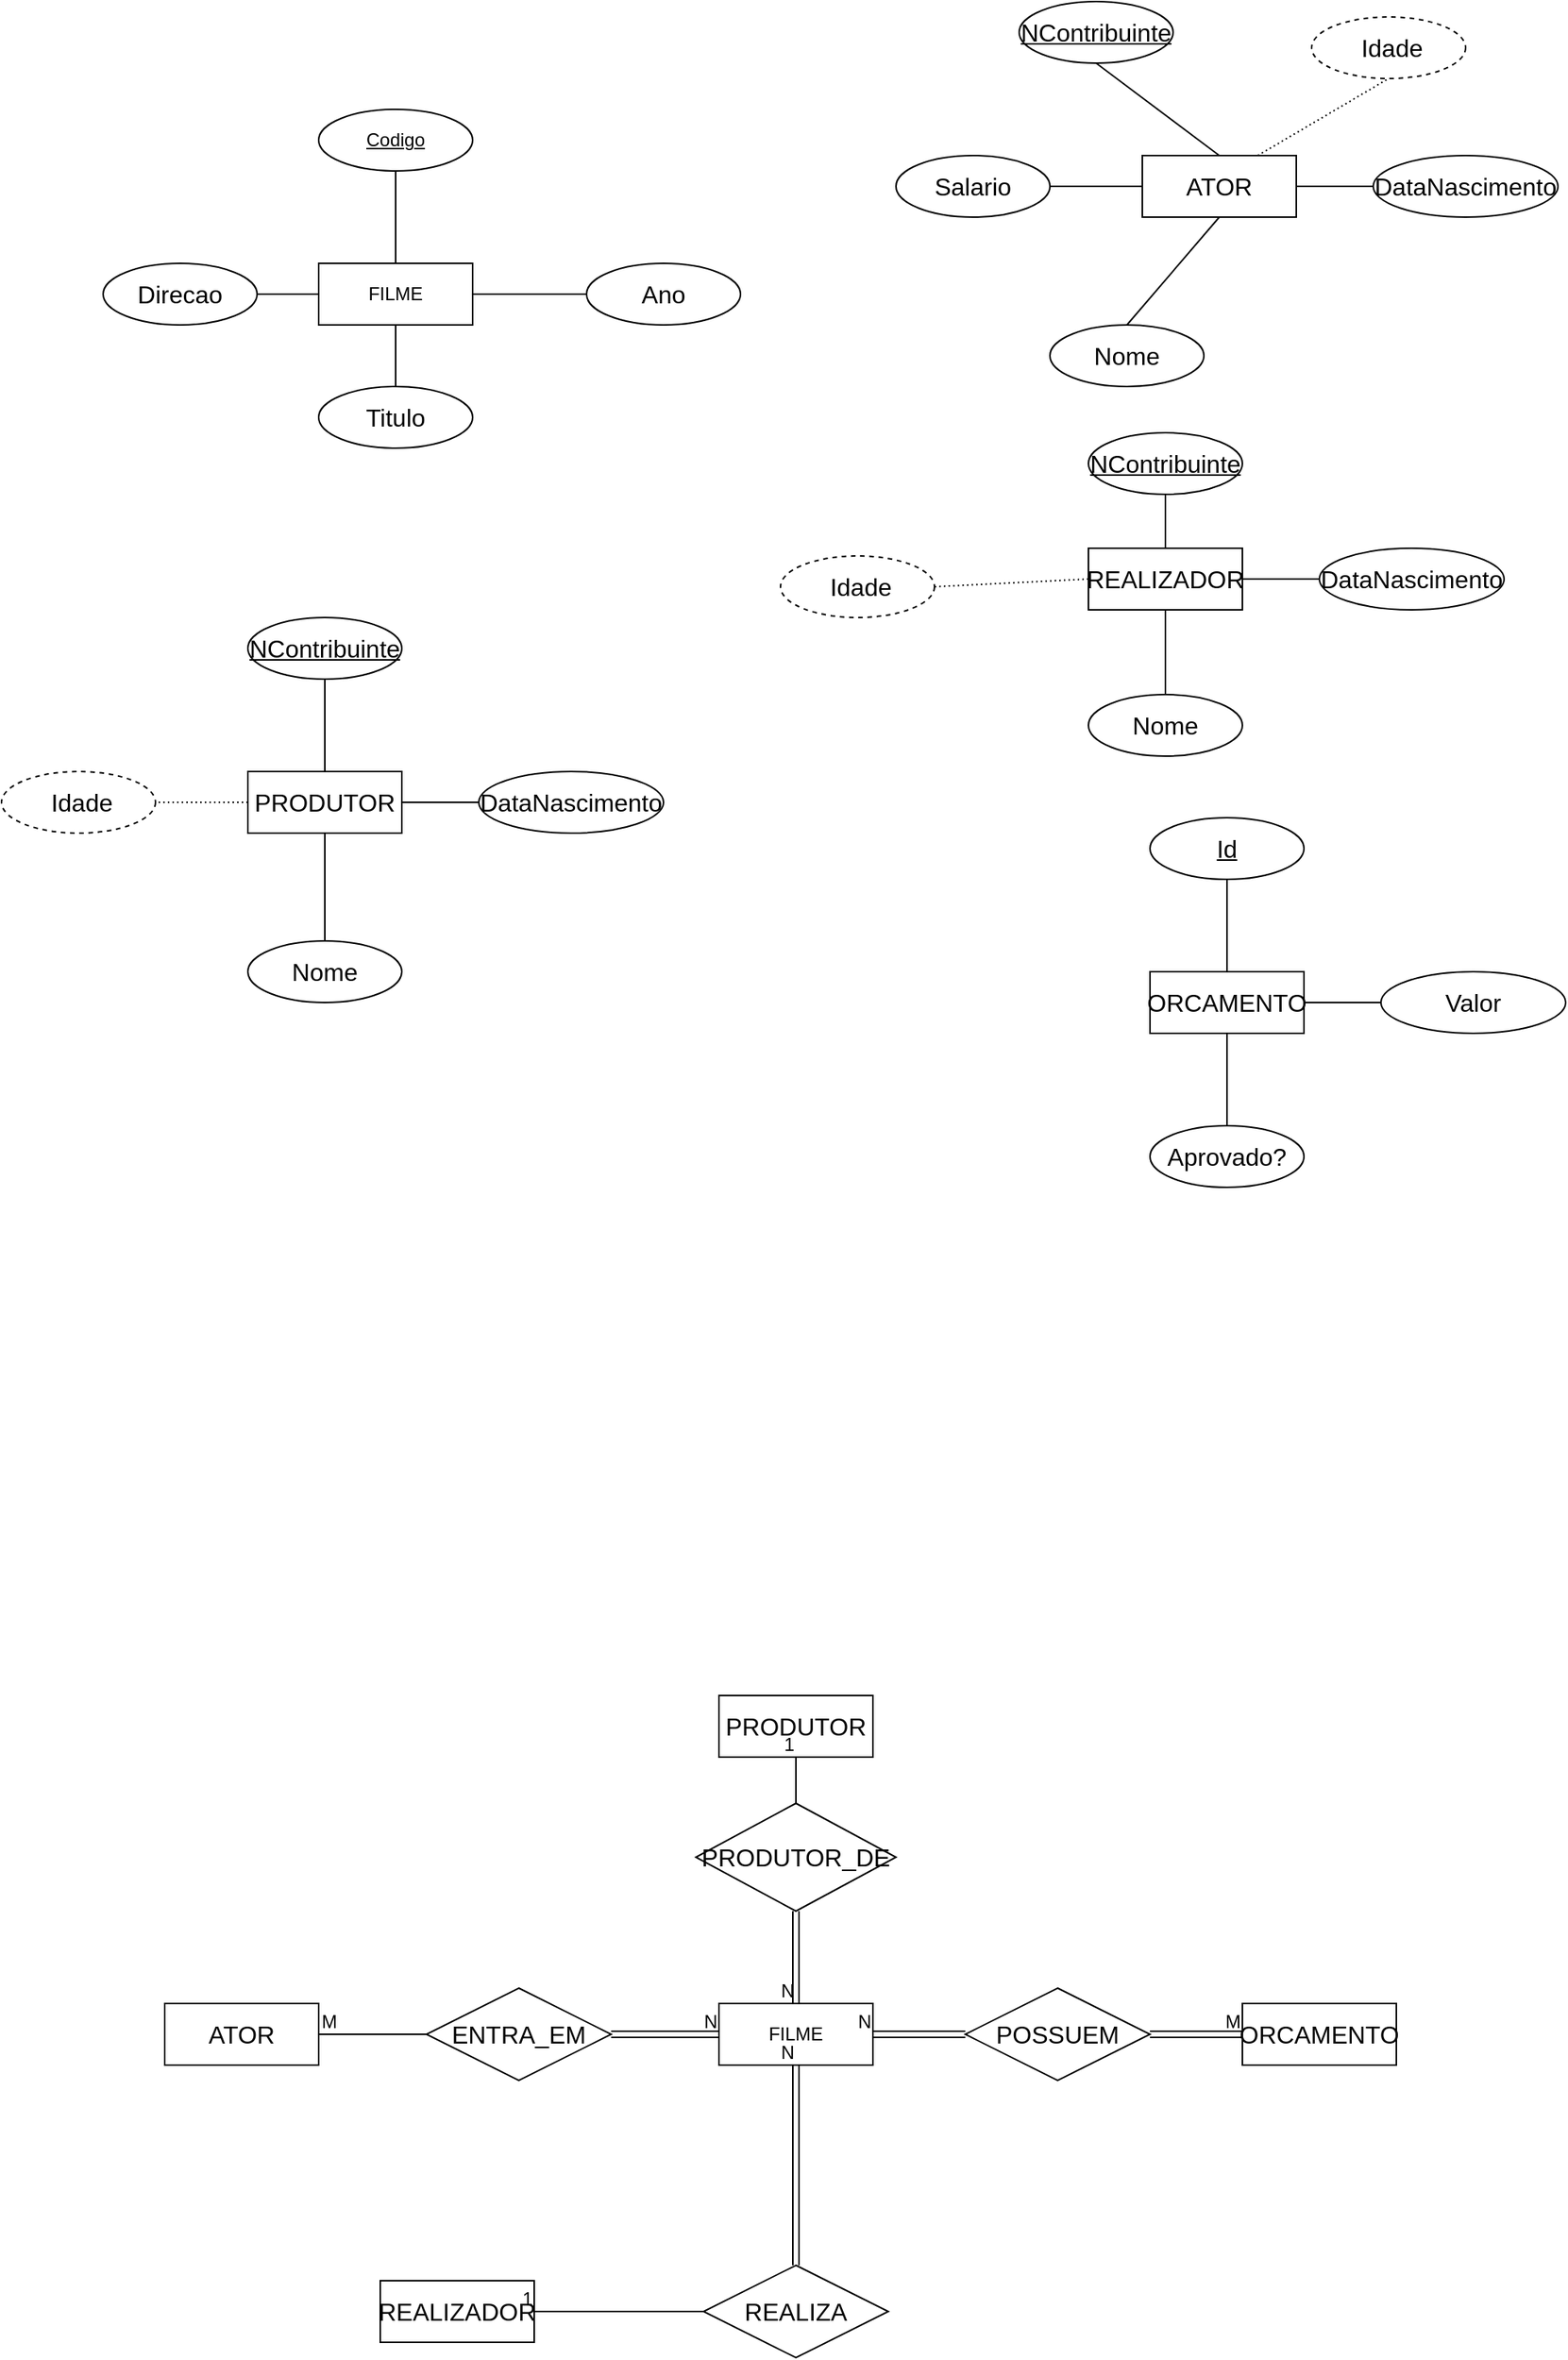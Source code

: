 <mxfile version="24.7.16">
  <diagram name="Página-1" id="vny3V4UdMCm8Py3Ufpd4">
    <mxGraphModel dx="3217" dy="1213" grid="1" gridSize="10" guides="1" tooltips="1" connect="1" arrows="1" fold="1" page="1" pageScale="1" pageWidth="827" pageHeight="1169" math="0" shadow="0">
      <root>
        <mxCell id="0" />
        <mxCell id="1" parent="0" />
        <mxCell id="Dz1jpCO-yFqrb8lOimei-1" value="FILME" style="whiteSpace=wrap;html=1;align=center;" vertex="1" parent="1">
          <mxGeometry x="190" y="210" width="100" height="40" as="geometry" />
        </mxCell>
        <mxCell id="Dz1jpCO-yFqrb8lOimei-2" value="&lt;span style=&quot;font-size:12.0pt;font-family:&amp;quot;Calibri&amp;quot;,sans-serif;&lt;br/&gt;mso-fareast-font-family:Calibri;mso-ansi-language:PT;mso-fareast-language:PT;&lt;br/&gt;mso-bidi-language:AR-SA&quot;&gt;Titulo&lt;/span&gt;" style="ellipse;whiteSpace=wrap;html=1;align=center;" vertex="1" parent="1">
          <mxGeometry x="190" y="290" width="100" height="40" as="geometry" />
        </mxCell>
        <mxCell id="Dz1jpCO-yFqrb8lOimei-3" value="Codigo" style="ellipse;whiteSpace=wrap;html=1;align=center;fontStyle=4;" vertex="1" parent="1">
          <mxGeometry x="190" y="110" width="100" height="40" as="geometry" />
        </mxCell>
        <mxCell id="Dz1jpCO-yFqrb8lOimei-4" value="&lt;span style=&quot;font-size:12.0pt;font-family:&amp;quot;Calibri&amp;quot;,sans-serif;&lt;br/&gt;mso-fareast-font-family:Calibri;mso-ansi-language:PT;mso-fareast-language:PT;&lt;br/&gt;mso-bidi-language:AR-SA&quot;&gt;Ano&lt;/span&gt;" style="ellipse;whiteSpace=wrap;html=1;align=center;" vertex="1" parent="1">
          <mxGeometry x="364" y="210" width="100" height="40" as="geometry" />
        </mxCell>
        <mxCell id="Dz1jpCO-yFqrb8lOimei-6" value="&lt;span id=&quot;docs-internal-guid-bca87c95-7fff-7ebc-04bb-02be439c24cd&quot;&gt;&lt;span style=&quot;font-size: 12pt; font-family: Calibri, sans-serif; background-color: transparent; font-variant-numeric: normal; font-variant-east-asian: normal; font-variant-alternates: normal; font-variant-position: normal; vertical-align: baseline; white-space-collapse: preserve;&quot;&gt;Direcao&lt;/span&gt;&lt;/span&gt;" style="ellipse;whiteSpace=wrap;html=1;align=center;" vertex="1" parent="1">
          <mxGeometry x="50" y="210" width="100" height="40" as="geometry" />
        </mxCell>
        <mxCell id="Dz1jpCO-yFqrb8lOimei-7" value="FILME" style="whiteSpace=wrap;html=1;align=center;" vertex="1" parent="1">
          <mxGeometry x="190" y="210" width="100" height="40" as="geometry" />
        </mxCell>
        <mxCell id="Dz1jpCO-yFqrb8lOimei-8" value="&lt;span id=&quot;docs-internal-guid-89dd8742-7fff-e09b-a8a7-ee018c58d726&quot;&gt;&lt;span style=&quot;font-size: 12pt; font-family: Calibri, sans-serif; background-color: transparent; font-variant-numeric: normal; font-variant-east-asian: normal; font-variant-alternates: normal; font-variant-position: normal; vertical-align: baseline; white-space-collapse: preserve;&quot;&gt;ATOR&lt;/span&gt;&lt;/span&gt;" style="whiteSpace=wrap;html=1;align=center;" vertex="1" parent="1">
          <mxGeometry x="725" y="140" width="100" height="40" as="geometry" />
        </mxCell>
        <mxCell id="Dz1jpCO-yFqrb8lOimei-12" value="" style="endArrow=none;html=1;rounded=0;exitX=1;exitY=0.5;exitDx=0;exitDy=0;entryX=0;entryY=0.5;entryDx=0;entryDy=0;" edge="1" parent="1" source="Dz1jpCO-yFqrb8lOimei-7" target="Dz1jpCO-yFqrb8lOimei-4">
          <mxGeometry relative="1" as="geometry">
            <mxPoint x="330" y="380" as="sourcePoint" />
            <mxPoint x="490" y="380" as="targetPoint" />
          </mxGeometry>
        </mxCell>
        <mxCell id="Dz1jpCO-yFqrb8lOimei-13" value="" style="endArrow=none;html=1;rounded=0;exitX=0.5;exitY=0;exitDx=0;exitDy=0;entryX=0.5;entryY=1;entryDx=0;entryDy=0;" edge="1" parent="1" source="Dz1jpCO-yFqrb8lOimei-7" target="Dz1jpCO-yFqrb8lOimei-3">
          <mxGeometry relative="1" as="geometry">
            <mxPoint x="300" y="240" as="sourcePoint" />
            <mxPoint x="374" y="240" as="targetPoint" />
          </mxGeometry>
        </mxCell>
        <mxCell id="Dz1jpCO-yFqrb8lOimei-15" value="" style="endArrow=none;html=1;rounded=0;exitX=0.5;exitY=1;exitDx=0;exitDy=0;entryX=0.5;entryY=0;entryDx=0;entryDy=0;" edge="1" parent="1" source="Dz1jpCO-yFqrb8lOimei-7" target="Dz1jpCO-yFqrb8lOimei-2">
          <mxGeometry relative="1" as="geometry">
            <mxPoint x="250" y="220" as="sourcePoint" />
            <mxPoint x="250" y="160" as="targetPoint" />
          </mxGeometry>
        </mxCell>
        <mxCell id="Dz1jpCO-yFqrb8lOimei-16" value="" style="endArrow=none;html=1;rounded=0;exitX=0;exitY=0.5;exitDx=0;exitDy=0;entryX=1;entryY=0.5;entryDx=0;entryDy=0;" edge="1" parent="1" source="Dz1jpCO-yFqrb8lOimei-7" target="Dz1jpCO-yFqrb8lOimei-6">
          <mxGeometry relative="1" as="geometry">
            <mxPoint x="250" y="260" as="sourcePoint" />
            <mxPoint x="250" y="300" as="targetPoint" />
          </mxGeometry>
        </mxCell>
        <mxCell id="Dz1jpCO-yFqrb8lOimei-17" value="&lt;font face=&quot;Calibri, sans-serif&quot;&gt;&lt;span style=&quot;font-size: 16px;&quot;&gt;Nome&lt;/span&gt;&lt;/font&gt;" style="ellipse;whiteSpace=wrap;html=1;align=center;" vertex="1" parent="1">
          <mxGeometry x="665" y="250" width="100" height="40" as="geometry" />
        </mxCell>
        <mxCell id="Dz1jpCO-yFqrb8lOimei-18" value="&lt;span id=&quot;docs-internal-guid-e030a326-7fff-61d8-6dcf-9328ce3980a2&quot;&gt;&lt;span style=&quot;font-size: 12pt; font-family: Calibri, sans-serif; background-color: transparent; font-variant-numeric: normal; font-variant-east-asian: normal; font-variant-alternates: normal; font-variant-position: normal; vertical-align: baseline; white-space-collapse: preserve;&quot;&gt;DataNascimento&lt;/span&gt;&lt;/span&gt;" style="ellipse;whiteSpace=wrap;html=1;align=center;" vertex="1" parent="1">
          <mxGeometry x="875" y="140" width="120" height="40" as="geometry" />
        </mxCell>
        <mxCell id="Dz1jpCO-yFqrb8lOimei-19" value="&lt;span id=&quot;docs-internal-guid-4cc98947-7fff-fe0a-346b-40fa3c7adf86&quot;&gt;&lt;span style=&quot;font-size: 12pt; font-family: Calibri, sans-serif; background-color: transparent; font-variant-numeric: normal; font-variant-east-asian: normal; font-variant-alternates: normal; font-variant-position: normal; vertical-align: baseline; white-space-collapse: preserve;&quot;&gt;Salario&lt;/span&gt;&lt;/span&gt;" style="ellipse;whiteSpace=wrap;html=1;align=center;" vertex="1" parent="1">
          <mxGeometry x="565" y="140" width="100" height="40" as="geometry" />
        </mxCell>
        <mxCell id="Dz1jpCO-yFqrb8lOimei-21" value="&lt;span id=&quot;docs-internal-guid-233ec59d-7fff-48fa-0527-de12c0830f19&quot;&gt;&lt;span style=&quot;font-size: 12pt; font-family: Calibri, sans-serif; background-color: transparent; font-variant-numeric: normal; font-variant-east-asian: normal; font-variant-alternates: normal; font-variant-position: normal; text-decoration-skip-ink: none; vertical-align: baseline; white-space-collapse: preserve;&quot;&gt;NContribuinte&lt;/span&gt;&lt;/span&gt;" style="ellipse;whiteSpace=wrap;html=1;align=center;fontStyle=4;" vertex="1" parent="1">
          <mxGeometry x="645" y="40" width="100" height="40" as="geometry" />
        </mxCell>
        <mxCell id="Dz1jpCO-yFqrb8lOimei-22" value="&lt;span id=&quot;docs-internal-guid-a4a698d6-7fff-c8c4-7cca-d45558706432&quot;&gt;&lt;span style=&quot;font-size: 12pt; font-family: Calibri, sans-serif; background-color: transparent; font-variant-numeric: normal; font-variant-east-asian: normal; font-variant-alternates: normal; font-variant-position: normal; vertical-align: baseline; white-space-collapse: preserve;&quot;&gt;&amp;nbsp;Idade&lt;/span&gt;&lt;/span&gt;" style="ellipse;whiteSpace=wrap;html=1;align=center;dashed=1;" vertex="1" parent="1">
          <mxGeometry x="835" y="50" width="100" height="40" as="geometry" />
        </mxCell>
        <mxCell id="Dz1jpCO-yFqrb8lOimei-25" value="" style="endArrow=none;html=1;rounded=0;dashed=1;dashPattern=1 2;exitX=0.75;exitY=0;exitDx=0;exitDy=0;entryX=0.5;entryY=1;entryDx=0;entryDy=0;" edge="1" parent="1" source="Dz1jpCO-yFqrb8lOimei-8" target="Dz1jpCO-yFqrb8lOimei-22">
          <mxGeometry relative="1" as="geometry">
            <mxPoint x="335" y="250" as="sourcePoint" />
            <mxPoint x="495" y="250" as="targetPoint" />
          </mxGeometry>
        </mxCell>
        <mxCell id="Dz1jpCO-yFqrb8lOimei-27" value="" style="endArrow=none;html=1;rounded=0;exitX=0.5;exitY=0;exitDx=0;exitDy=0;entryX=0.5;entryY=1;entryDx=0;entryDy=0;" edge="1" parent="1" source="Dz1jpCO-yFqrb8lOimei-8" target="Dz1jpCO-yFqrb8lOimei-21">
          <mxGeometry relative="1" as="geometry">
            <mxPoint x="525" y="219" as="sourcePoint" />
            <mxPoint x="685" y="219" as="targetPoint" />
          </mxGeometry>
        </mxCell>
        <mxCell id="Dz1jpCO-yFqrb8lOimei-28" value="" style="endArrow=none;html=1;rounded=0;exitX=0.5;exitY=0;exitDx=0;exitDy=0;entryX=0.5;entryY=1;entryDx=0;entryDy=0;" edge="1" parent="1" source="Dz1jpCO-yFqrb8lOimei-17" target="Dz1jpCO-yFqrb8lOimei-8">
          <mxGeometry relative="1" as="geometry">
            <mxPoint x="785" y="150" as="sourcePoint" />
            <mxPoint x="705" y="90" as="targetPoint" />
          </mxGeometry>
        </mxCell>
        <mxCell id="Dz1jpCO-yFqrb8lOimei-29" value="" style="endArrow=none;html=1;rounded=0;exitX=0;exitY=0.5;exitDx=0;exitDy=0;entryX=1;entryY=0.5;entryDx=0;entryDy=0;" edge="1" parent="1" source="Dz1jpCO-yFqrb8lOimei-18" target="Dz1jpCO-yFqrb8lOimei-8">
          <mxGeometry relative="1" as="geometry">
            <mxPoint x="795" y="160" as="sourcePoint" />
            <mxPoint x="715" y="100" as="targetPoint" />
          </mxGeometry>
        </mxCell>
        <mxCell id="Dz1jpCO-yFqrb8lOimei-30" value="" style="endArrow=none;html=1;rounded=0;exitX=0;exitY=0.5;exitDx=0;exitDy=0;entryX=1;entryY=0.5;entryDx=0;entryDy=0;" edge="1" parent="1" source="Dz1jpCO-yFqrb8lOimei-8" target="Dz1jpCO-yFqrb8lOimei-19">
          <mxGeometry relative="1" as="geometry">
            <mxPoint x="805" y="170" as="sourcePoint" />
            <mxPoint x="725" y="110" as="targetPoint" />
          </mxGeometry>
        </mxCell>
        <mxCell id="Dz1jpCO-yFqrb8lOimei-31" value="&lt;span style=&quot;font-family: Calibri, sans-serif; font-size: 16px; white-space-collapse: preserve;&quot;&gt;REALIZADOR&lt;/span&gt;" style="whiteSpace=wrap;html=1;align=center;" vertex="1" parent="1">
          <mxGeometry x="690" y="395" width="100" height="40" as="geometry" />
        </mxCell>
        <mxCell id="Dz1jpCO-yFqrb8lOimei-32" value="&lt;font face=&quot;Calibri, sans-serif&quot;&gt;&lt;span style=&quot;font-size: 16px;&quot;&gt;Nome&lt;/span&gt;&lt;/font&gt;" style="ellipse;whiteSpace=wrap;html=1;align=center;" vertex="1" parent="1">
          <mxGeometry x="690" y="490" width="100" height="40" as="geometry" />
        </mxCell>
        <mxCell id="Dz1jpCO-yFqrb8lOimei-33" value="&lt;span id=&quot;docs-internal-guid-e030a326-7fff-61d8-6dcf-9328ce3980a2&quot;&gt;&lt;span style=&quot;font-size: 12pt; font-family: Calibri, sans-serif; background-color: transparent; font-variant-numeric: normal; font-variant-east-asian: normal; font-variant-alternates: normal; font-variant-position: normal; vertical-align: baseline; white-space-collapse: preserve;&quot;&gt;DataNascimento&lt;/span&gt;&lt;/span&gt;" style="ellipse;whiteSpace=wrap;html=1;align=center;" vertex="1" parent="1">
          <mxGeometry x="840" y="395" width="120" height="40" as="geometry" />
        </mxCell>
        <mxCell id="Dz1jpCO-yFqrb8lOimei-35" value="&lt;span id=&quot;docs-internal-guid-233ec59d-7fff-48fa-0527-de12c0830f19&quot;&gt;&lt;span style=&quot;font-size: 12pt; font-family: Calibri, sans-serif; background-color: transparent; font-variant-numeric: normal; font-variant-east-asian: normal; font-variant-alternates: normal; font-variant-position: normal; text-decoration-skip-ink: none; vertical-align: baseline; white-space-collapse: preserve;&quot;&gt;NContribuinte&lt;/span&gt;&lt;/span&gt;" style="ellipse;whiteSpace=wrap;html=1;align=center;fontStyle=4;" vertex="1" parent="1">
          <mxGeometry x="690" y="320" width="100" height="40" as="geometry" />
        </mxCell>
        <mxCell id="Dz1jpCO-yFqrb8lOimei-36" value="&lt;span id=&quot;docs-internal-guid-a4a698d6-7fff-c8c4-7cca-d45558706432&quot;&gt;&lt;span style=&quot;font-size: 12pt; font-family: Calibri, sans-serif; background-color: transparent; font-variant-numeric: normal; font-variant-east-asian: normal; font-variant-alternates: normal; font-variant-position: normal; vertical-align: baseline; white-space-collapse: preserve;&quot;&gt;&amp;nbsp;Idade&lt;/span&gt;&lt;/span&gt;" style="ellipse;whiteSpace=wrap;html=1;align=center;dashed=1;" vertex="1" parent="1">
          <mxGeometry x="490" y="400" width="100" height="40" as="geometry" />
        </mxCell>
        <mxCell id="Dz1jpCO-yFqrb8lOimei-37" value="" style="endArrow=none;html=1;rounded=0;dashed=1;dashPattern=1 2;exitX=0;exitY=0.5;exitDx=0;exitDy=0;entryX=1;entryY=0.5;entryDx=0;entryDy=0;" edge="1" parent="1" source="Dz1jpCO-yFqrb8lOimei-31" target="Dz1jpCO-yFqrb8lOimei-36">
          <mxGeometry relative="1" as="geometry">
            <mxPoint x="420" y="480" as="sourcePoint" />
            <mxPoint x="580" y="480" as="targetPoint" />
          </mxGeometry>
        </mxCell>
        <mxCell id="Dz1jpCO-yFqrb8lOimei-38" value="" style="endArrow=none;html=1;rounded=0;exitX=0.5;exitY=0;exitDx=0;exitDy=0;entryX=0.5;entryY=1;entryDx=0;entryDy=0;" edge="1" parent="1" source="Dz1jpCO-yFqrb8lOimei-31" target="Dz1jpCO-yFqrb8lOimei-35">
          <mxGeometry relative="1" as="geometry">
            <mxPoint x="490" y="474" as="sourcePoint" />
            <mxPoint x="650" y="474" as="targetPoint" />
          </mxGeometry>
        </mxCell>
        <mxCell id="Dz1jpCO-yFqrb8lOimei-39" value="" style="endArrow=none;html=1;rounded=0;exitX=0.5;exitY=0;exitDx=0;exitDy=0;entryX=0.5;entryY=1;entryDx=0;entryDy=0;" edge="1" parent="1" source="Dz1jpCO-yFqrb8lOimei-32" target="Dz1jpCO-yFqrb8lOimei-31">
          <mxGeometry relative="1" as="geometry">
            <mxPoint x="750" y="405" as="sourcePoint" />
            <mxPoint x="670" y="345" as="targetPoint" />
          </mxGeometry>
        </mxCell>
        <mxCell id="Dz1jpCO-yFqrb8lOimei-40" value="" style="endArrow=none;html=1;rounded=0;exitX=0;exitY=0.5;exitDx=0;exitDy=0;entryX=1;entryY=0.5;entryDx=0;entryDy=0;" edge="1" parent="1" source="Dz1jpCO-yFqrb8lOimei-33" target="Dz1jpCO-yFqrb8lOimei-31">
          <mxGeometry relative="1" as="geometry">
            <mxPoint x="840.0" y="415" as="sourcePoint" />
            <mxPoint x="680" y="355" as="targetPoint" />
          </mxGeometry>
        </mxCell>
        <mxCell id="Dz1jpCO-yFqrb8lOimei-42" value="&lt;span style=&quot;font-family: Calibri, sans-serif; font-size: 16px; white-space-collapse: preserve;&quot;&gt;PRODUTOR&lt;/span&gt;" style="whiteSpace=wrap;html=1;align=center;" vertex="1" parent="1">
          <mxGeometry x="144" y="540" width="100" height="40" as="geometry" />
        </mxCell>
        <mxCell id="Dz1jpCO-yFqrb8lOimei-43" value="&lt;font face=&quot;Calibri, sans-serif&quot;&gt;&lt;span style=&quot;font-size: 16px;&quot;&gt;Nome&lt;/span&gt;&lt;/font&gt;" style="ellipse;whiteSpace=wrap;html=1;align=center;" vertex="1" parent="1">
          <mxGeometry x="144" y="650" width="100" height="40" as="geometry" />
        </mxCell>
        <mxCell id="Dz1jpCO-yFqrb8lOimei-44" value="&lt;span id=&quot;docs-internal-guid-e030a326-7fff-61d8-6dcf-9328ce3980a2&quot;&gt;&lt;span style=&quot;font-size: 12pt; font-family: Calibri, sans-serif; background-color: transparent; font-variant-numeric: normal; font-variant-east-asian: normal; font-variant-alternates: normal; font-variant-position: normal; vertical-align: baseline; white-space-collapse: preserve;&quot;&gt;DataNascimento&lt;/span&gt;&lt;/span&gt;" style="ellipse;whiteSpace=wrap;html=1;align=center;" vertex="1" parent="1">
          <mxGeometry x="294" y="540" width="120" height="40" as="geometry" />
        </mxCell>
        <mxCell id="Dz1jpCO-yFqrb8lOimei-45" value="&lt;span id=&quot;docs-internal-guid-233ec59d-7fff-48fa-0527-de12c0830f19&quot;&gt;&lt;span style=&quot;font-size: 12pt; font-family: Calibri, sans-serif; background-color: transparent; font-variant-numeric: normal; font-variant-east-asian: normal; font-variant-alternates: normal; font-variant-position: normal; text-decoration-skip-ink: none; vertical-align: baseline; white-space-collapse: preserve;&quot;&gt;NContribuinte&lt;/span&gt;&lt;/span&gt;" style="ellipse;whiteSpace=wrap;html=1;align=center;fontStyle=4;" vertex="1" parent="1">
          <mxGeometry x="144" y="440" width="100" height="40" as="geometry" />
        </mxCell>
        <mxCell id="Dz1jpCO-yFqrb8lOimei-46" value="&lt;span id=&quot;docs-internal-guid-a4a698d6-7fff-c8c4-7cca-d45558706432&quot;&gt;&lt;span style=&quot;font-size: 12pt; font-family: Calibri, sans-serif; background-color: transparent; font-variant-numeric: normal; font-variant-east-asian: normal; font-variant-alternates: normal; font-variant-position: normal; vertical-align: baseline; white-space-collapse: preserve;&quot;&gt;&amp;nbsp;Idade&lt;/span&gt;&lt;/span&gt;" style="ellipse;whiteSpace=wrap;html=1;align=center;dashed=1;" vertex="1" parent="1">
          <mxGeometry x="-16" y="540" width="100" height="40" as="geometry" />
        </mxCell>
        <mxCell id="Dz1jpCO-yFqrb8lOimei-47" value="" style="endArrow=none;html=1;rounded=0;dashed=1;dashPattern=1 2;exitX=0;exitY=0.5;exitDx=0;exitDy=0;entryX=1;entryY=0.5;entryDx=0;entryDy=0;" edge="1" parent="1" source="Dz1jpCO-yFqrb8lOimei-42" target="Dz1jpCO-yFqrb8lOimei-46">
          <mxGeometry relative="1" as="geometry">
            <mxPoint x="-246" y="650" as="sourcePoint" />
            <mxPoint x="-86" y="650" as="targetPoint" />
          </mxGeometry>
        </mxCell>
        <mxCell id="Dz1jpCO-yFqrb8lOimei-48" value="" style="endArrow=none;html=1;rounded=0;exitX=0.5;exitY=0;exitDx=0;exitDy=0;entryX=0.5;entryY=1;entryDx=0;entryDy=0;" edge="1" parent="1" source="Dz1jpCO-yFqrb8lOimei-42" target="Dz1jpCO-yFqrb8lOimei-45">
          <mxGeometry relative="1" as="geometry">
            <mxPoint x="-56" y="619" as="sourcePoint" />
            <mxPoint x="104" y="619" as="targetPoint" />
          </mxGeometry>
        </mxCell>
        <mxCell id="Dz1jpCO-yFqrb8lOimei-49" value="" style="endArrow=none;html=1;rounded=0;exitX=0.5;exitY=0;exitDx=0;exitDy=0;entryX=0.5;entryY=1;entryDx=0;entryDy=0;" edge="1" parent="1" source="Dz1jpCO-yFqrb8lOimei-43" target="Dz1jpCO-yFqrb8lOimei-42">
          <mxGeometry relative="1" as="geometry">
            <mxPoint x="204" y="550" as="sourcePoint" />
            <mxPoint x="124" y="490" as="targetPoint" />
          </mxGeometry>
        </mxCell>
        <mxCell id="Dz1jpCO-yFqrb8lOimei-50" value="" style="endArrow=none;html=1;rounded=0;exitX=0;exitY=0.5;exitDx=0;exitDy=0;entryX=1;entryY=0.5;entryDx=0;entryDy=0;" edge="1" parent="1" source="Dz1jpCO-yFqrb8lOimei-44" target="Dz1jpCO-yFqrb8lOimei-42">
          <mxGeometry relative="1" as="geometry">
            <mxPoint x="214" y="560" as="sourcePoint" />
            <mxPoint x="134" y="500" as="targetPoint" />
          </mxGeometry>
        </mxCell>
        <mxCell id="Dz1jpCO-yFqrb8lOimei-51" value="&lt;span style=&quot;font-family: Calibri, sans-serif; font-size: 16px; white-space-collapse: preserve;&quot;&gt;ORCAMENTO&lt;/span&gt;" style="whiteSpace=wrap;html=1;align=center;" vertex="1" parent="1">
          <mxGeometry x="730" y="670" width="100" height="40" as="geometry" />
        </mxCell>
        <mxCell id="Dz1jpCO-yFqrb8lOimei-52" value="&lt;span id=&quot;docs-internal-guid-ed9be862-7fff-6bed-092a-145d1477adcd&quot;&gt;&lt;span style=&quot;font-size: 12pt; font-family: Calibri, sans-serif; background-color: transparent; font-variant-numeric: normal; font-variant-east-asian: normal; font-variant-alternates: normal; font-variant-position: normal; vertical-align: baseline; white-space-collapse: preserve;&quot;&gt;Aprovado?&lt;/span&gt;&lt;/span&gt;" style="ellipse;whiteSpace=wrap;html=1;align=center;" vertex="1" parent="1">
          <mxGeometry x="730" y="770" width="100" height="40" as="geometry" />
        </mxCell>
        <mxCell id="Dz1jpCO-yFqrb8lOimei-53" value="&lt;span id=&quot;docs-internal-guid-438ebfcd-7fff-fac7-5c89-ff6790d7f02d&quot;&gt;&lt;span style=&quot;font-size: 12pt; font-family: Calibri, sans-serif; background-color: transparent; font-variant-numeric: normal; font-variant-east-asian: normal; font-variant-alternates: normal; font-variant-position: normal; vertical-align: baseline; white-space-collapse: preserve;&quot;&gt;Valor&lt;/span&gt;&lt;/span&gt;" style="ellipse;whiteSpace=wrap;html=1;align=center;" vertex="1" parent="1">
          <mxGeometry x="880" y="670" width="120" height="40" as="geometry" />
        </mxCell>
        <mxCell id="Dz1jpCO-yFqrb8lOimei-54" value="&lt;span id=&quot;docs-internal-guid-47b88fdf-7fff-cf07-f8b4-bcce12583be0&quot;&gt;&lt;span style=&quot;font-size: 12pt; font-family: Calibri, sans-serif; background-color: transparent; font-variant-numeric: normal; font-variant-east-asian: normal; font-variant-alternates: normal; font-variant-position: normal; text-decoration-skip-ink: none; vertical-align: baseline; white-space-collapse: preserve;&quot;&gt;Id&lt;/span&gt;&lt;/span&gt;" style="ellipse;whiteSpace=wrap;html=1;align=center;fontStyle=4;" vertex="1" parent="1">
          <mxGeometry x="730" y="570" width="100" height="40" as="geometry" />
        </mxCell>
        <mxCell id="Dz1jpCO-yFqrb8lOimei-57" value="" style="endArrow=none;html=1;rounded=0;exitX=0.5;exitY=0;exitDx=0;exitDy=0;entryX=0.5;entryY=1;entryDx=0;entryDy=0;" edge="1" parent="1" source="Dz1jpCO-yFqrb8lOimei-51" target="Dz1jpCO-yFqrb8lOimei-54">
          <mxGeometry relative="1" as="geometry">
            <mxPoint x="530" y="749" as="sourcePoint" />
            <mxPoint x="690" y="749" as="targetPoint" />
          </mxGeometry>
        </mxCell>
        <mxCell id="Dz1jpCO-yFqrb8lOimei-58" value="" style="endArrow=none;html=1;rounded=0;exitX=0.5;exitY=0;exitDx=0;exitDy=0;entryX=0.5;entryY=1;entryDx=0;entryDy=0;" edge="1" parent="1" source="Dz1jpCO-yFqrb8lOimei-52" target="Dz1jpCO-yFqrb8lOimei-51">
          <mxGeometry relative="1" as="geometry">
            <mxPoint x="730" y="1050" as="sourcePoint" />
            <mxPoint x="720" y="1080" as="targetPoint" />
          </mxGeometry>
        </mxCell>
        <mxCell id="Dz1jpCO-yFqrb8lOimei-59" value="" style="endArrow=none;html=1;rounded=0;exitX=0;exitY=0.5;exitDx=0;exitDy=0;entryX=1;entryY=0.5;entryDx=0;entryDy=0;" edge="1" parent="1" source="Dz1jpCO-yFqrb8lOimei-53" target="Dz1jpCO-yFqrb8lOimei-51">
          <mxGeometry relative="1" as="geometry">
            <mxPoint x="800" y="690" as="sourcePoint" />
            <mxPoint x="720" y="630" as="targetPoint" />
          </mxGeometry>
        </mxCell>
        <mxCell id="Dz1jpCO-yFqrb8lOimei-60" value="&lt;span id=&quot;docs-internal-guid-7823fa6c-7fff-fa2a-cf4b-5e1b16beb3ee&quot;&gt;&lt;span style=&quot;font-size: 12pt; font-family: Calibri, sans-serif; background-color: transparent; font-variant-numeric: normal; font-variant-east-asian: normal; font-variant-alternates: normal; font-variant-position: normal; vertical-align: baseline; white-space-collapse: preserve;&quot;&gt;ENTRA_EM&lt;/span&gt;&lt;/span&gt;" style="shape=rhombus;perimeter=rhombusPerimeter;whiteSpace=wrap;html=1;align=center;" vertex="1" parent="1">
          <mxGeometry x="260" y="1330" width="120" height="60" as="geometry" />
        </mxCell>
        <mxCell id="Dz1jpCO-yFqrb8lOimei-61" value="&lt;span id=&quot;docs-internal-guid-89dd8742-7fff-e09b-a8a7-ee018c58d726&quot;&gt;&lt;span style=&quot;font-size: 12pt; font-family: Calibri, sans-serif; background-color: transparent; font-variant-numeric: normal; font-variant-east-asian: normal; font-variant-alternates: normal; font-variant-position: normal; vertical-align: baseline; white-space-collapse: preserve;&quot;&gt;ATOR&lt;/span&gt;&lt;/span&gt;" style="whiteSpace=wrap;html=1;align=center;" vertex="1" parent="1">
          <mxGeometry x="90" y="1340" width="100" height="40" as="geometry" />
        </mxCell>
        <mxCell id="Dz1jpCO-yFqrb8lOimei-62" value="FILME" style="whiteSpace=wrap;html=1;align=center;" vertex="1" parent="1">
          <mxGeometry x="450" y="1340" width="100" height="40" as="geometry" />
        </mxCell>
        <mxCell id="Dz1jpCO-yFqrb8lOimei-65" value="" style="endArrow=none;html=1;rounded=0;exitX=1;exitY=0.5;exitDx=0;exitDy=0;entryX=0;entryY=0.5;entryDx=0;entryDy=0;" edge="1" parent="1" source="Dz1jpCO-yFqrb8lOimei-61" target="Dz1jpCO-yFqrb8lOimei-60">
          <mxGeometry relative="1" as="geometry">
            <mxPoint x="260" y="1150" as="sourcePoint" />
            <mxPoint x="420" y="1150" as="targetPoint" />
          </mxGeometry>
        </mxCell>
        <mxCell id="Dz1jpCO-yFqrb8lOimei-66" value="M" style="resizable=0;html=1;whiteSpace=wrap;align=left;verticalAlign=bottom;" connectable="0" vertex="1" parent="Dz1jpCO-yFqrb8lOimei-65">
          <mxGeometry x="-1" relative="1" as="geometry" />
        </mxCell>
        <mxCell id="Dz1jpCO-yFqrb8lOimei-68" value="&lt;span id=&quot;docs-internal-guid-e553f0b9-7fff-4832-d562-78277b5364d0&quot;&gt;&lt;span style=&quot;font-size: 12pt; font-family: Calibri, sans-serif; background-color: transparent; font-variant-numeric: normal; font-variant-east-asian: normal; font-variant-alternates: normal; font-variant-position: normal; vertical-align: baseline; white-space-collapse: preserve;&quot;&gt;REALIZA&lt;/span&gt;&lt;/span&gt;" style="shape=rhombus;perimeter=rhombusPerimeter;whiteSpace=wrap;html=1;align=center;" vertex="1" parent="1">
          <mxGeometry x="440" y="1510" width="120" height="60" as="geometry" />
        </mxCell>
        <mxCell id="Dz1jpCO-yFqrb8lOimei-69" value="&lt;span style=&quot;font-family: Calibri, sans-serif; font-size: 16px; white-space-collapse: preserve;&quot;&gt;REALIZADOR&lt;/span&gt;" style="whiteSpace=wrap;html=1;align=center;" vertex="1" parent="1">
          <mxGeometry x="230" y="1520" width="100" height="40" as="geometry" />
        </mxCell>
        <mxCell id="Dz1jpCO-yFqrb8lOimei-71" value="" style="shape=link;html=1;rounded=0;entryX=0;entryY=0.5;entryDx=0;entryDy=0;exitX=1;exitY=0.5;exitDx=0;exitDy=0;" edge="1" parent="1" source="Dz1jpCO-yFqrb8lOimei-60" target="Dz1jpCO-yFqrb8lOimei-62">
          <mxGeometry relative="1" as="geometry">
            <mxPoint x="260" y="1250" as="sourcePoint" />
            <mxPoint x="420" y="1250" as="targetPoint" />
          </mxGeometry>
        </mxCell>
        <mxCell id="Dz1jpCO-yFqrb8lOimei-72" value="N" style="resizable=0;html=1;whiteSpace=wrap;align=right;verticalAlign=bottom;" connectable="0" vertex="1" parent="Dz1jpCO-yFqrb8lOimei-71">
          <mxGeometry x="1" relative="1" as="geometry" />
        </mxCell>
        <mxCell id="Dz1jpCO-yFqrb8lOimei-74" value="" style="endArrow=none;html=1;rounded=0;entryX=1;entryY=0.5;entryDx=0;entryDy=0;exitX=0;exitY=0.5;exitDx=0;exitDy=0;" edge="1" parent="1" source="Dz1jpCO-yFqrb8lOimei-68" target="Dz1jpCO-yFqrb8lOimei-69">
          <mxGeometry relative="1" as="geometry">
            <mxPoint x="260" y="1250" as="sourcePoint" />
            <mxPoint x="420" y="1250" as="targetPoint" />
          </mxGeometry>
        </mxCell>
        <mxCell id="Dz1jpCO-yFqrb8lOimei-75" value="1" style="resizable=0;html=1;whiteSpace=wrap;align=right;verticalAlign=bottom;" connectable="0" vertex="1" parent="Dz1jpCO-yFqrb8lOimei-74">
          <mxGeometry x="1" relative="1" as="geometry" />
        </mxCell>
        <mxCell id="Dz1jpCO-yFqrb8lOimei-76" value="" style="shape=link;html=1;rounded=0;exitX=0.5;exitY=0;exitDx=0;exitDy=0;entryX=0.5;entryY=1;entryDx=0;entryDy=0;" edge="1" parent="1" source="Dz1jpCO-yFqrb8lOimei-68" target="Dz1jpCO-yFqrb8lOimei-62">
          <mxGeometry relative="1" as="geometry">
            <mxPoint x="260" y="1250" as="sourcePoint" />
            <mxPoint x="460" y="1510" as="targetPoint" />
          </mxGeometry>
        </mxCell>
        <mxCell id="Dz1jpCO-yFqrb8lOimei-77" value="N" style="resizable=0;html=1;whiteSpace=wrap;align=right;verticalAlign=bottom;" connectable="0" vertex="1" parent="Dz1jpCO-yFqrb8lOimei-76">
          <mxGeometry x="1" relative="1" as="geometry" />
        </mxCell>
        <mxCell id="Dz1jpCO-yFqrb8lOimei-78" value="&lt;span id=&quot;docs-internal-guid-0f9f2588-7fff-1611-3b4c-19e572bf6b4d&quot;&gt;&lt;span style=&quot;font-size: 12pt; font-family: Calibri, sans-serif; background-color: transparent; font-variant-numeric: normal; font-variant-east-asian: normal; font-variant-alternates: normal; font-variant-position: normal; vertical-align: baseline; white-space-collapse: preserve;&quot;&gt;PRODUTOR_DE&lt;/span&gt;&lt;/span&gt;" style="shape=rhombus;perimeter=rhombusPerimeter;whiteSpace=wrap;html=1;align=center;" vertex="1" parent="1">
          <mxGeometry x="435" y="1210" width="130" height="70" as="geometry" />
        </mxCell>
        <mxCell id="Dz1jpCO-yFqrb8lOimei-80" value="&lt;span style=&quot;font-family: Calibri, sans-serif; font-size: 16px; white-space-collapse: preserve;&quot;&gt;PRODUTOR&lt;/span&gt;" style="whiteSpace=wrap;html=1;align=center;" vertex="1" parent="1">
          <mxGeometry x="450" y="1140" width="100" height="40" as="geometry" />
        </mxCell>
        <mxCell id="Dz1jpCO-yFqrb8lOimei-81" value="" style="endArrow=none;html=1;rounded=0;entryX=0.5;entryY=1;entryDx=0;entryDy=0;exitX=0.5;exitY=0;exitDx=0;exitDy=0;" edge="1" parent="1" source="Dz1jpCO-yFqrb8lOimei-78" target="Dz1jpCO-yFqrb8lOimei-80">
          <mxGeometry relative="1" as="geometry">
            <mxPoint x="270" y="1410" as="sourcePoint" />
            <mxPoint x="190" y="1410" as="targetPoint" />
          </mxGeometry>
        </mxCell>
        <mxCell id="Dz1jpCO-yFqrb8lOimei-82" value="1" style="resizable=0;html=1;whiteSpace=wrap;align=right;verticalAlign=bottom;" connectable="0" vertex="1" parent="Dz1jpCO-yFqrb8lOimei-81">
          <mxGeometry x="1" relative="1" as="geometry" />
        </mxCell>
        <mxCell id="Dz1jpCO-yFqrb8lOimei-83" value="" style="shape=link;html=1;rounded=0;exitX=0.5;exitY=1;exitDx=0;exitDy=0;entryX=0.5;entryY=0;entryDx=0;entryDy=0;" edge="1" parent="1" source="Dz1jpCO-yFqrb8lOimei-78" target="Dz1jpCO-yFqrb8lOimei-62">
          <mxGeometry relative="1" as="geometry">
            <mxPoint x="510" y="1520" as="sourcePoint" />
            <mxPoint x="510" y="1390" as="targetPoint" />
          </mxGeometry>
        </mxCell>
        <mxCell id="Dz1jpCO-yFqrb8lOimei-84" value="N" style="resizable=0;html=1;whiteSpace=wrap;align=right;verticalAlign=bottom;" connectable="0" vertex="1" parent="Dz1jpCO-yFqrb8lOimei-83">
          <mxGeometry x="1" relative="1" as="geometry" />
        </mxCell>
        <mxCell id="Dz1jpCO-yFqrb8lOimei-85" value="&lt;span id=&quot;docs-internal-guid-8096116b-7fff-cde9-66d8-596ea15d6465&quot;&gt;&lt;span style=&quot;font-size: 12pt; font-family: Calibri, sans-serif; background-color: transparent; font-variant-numeric: normal; font-variant-east-asian: normal; font-variant-alternates: normal; font-variant-position: normal; vertical-align: baseline; white-space-collapse: preserve;&quot;&gt;POSSUEM&lt;/span&gt;&lt;/span&gt;" style="shape=rhombus;perimeter=rhombusPerimeter;whiteSpace=wrap;html=1;align=center;" vertex="1" parent="1">
          <mxGeometry x="610" y="1330" width="120" height="60" as="geometry" />
        </mxCell>
        <mxCell id="Dz1jpCO-yFqrb8lOimei-86" value="&lt;span style=&quot;font-family: Calibri, sans-serif; font-size: 16px; white-space-collapse: preserve;&quot;&gt;ORCAMENTO&lt;/span&gt;" style="whiteSpace=wrap;html=1;align=center;" vertex="1" parent="1">
          <mxGeometry x="790" y="1340" width="100" height="40" as="geometry" />
        </mxCell>
        <mxCell id="Dz1jpCO-yFqrb8lOimei-87" value="" style="shape=link;html=1;rounded=0;entryX=1;entryY=0.5;entryDx=0;entryDy=0;exitX=0;exitY=0.5;exitDx=0;exitDy=0;" edge="1" parent="1" source="Dz1jpCO-yFqrb8lOimei-85" target="Dz1jpCO-yFqrb8lOimei-62">
          <mxGeometry relative="1" as="geometry">
            <mxPoint x="630" y="1440" as="sourcePoint" />
            <mxPoint x="510" y="1390" as="targetPoint" />
          </mxGeometry>
        </mxCell>
        <mxCell id="Dz1jpCO-yFqrb8lOimei-88" value="N" style="resizable=0;html=1;whiteSpace=wrap;align=right;verticalAlign=bottom;" connectable="0" vertex="1" parent="Dz1jpCO-yFqrb8lOimei-87">
          <mxGeometry x="1" relative="1" as="geometry" />
        </mxCell>
        <mxCell id="Dz1jpCO-yFqrb8lOimei-91" value="" style="shape=link;html=1;rounded=0;entryX=0;entryY=0.5;entryDx=0;entryDy=0;exitX=1;exitY=0.5;exitDx=0;exitDy=0;" edge="1" parent="1" source="Dz1jpCO-yFqrb8lOimei-85" target="Dz1jpCO-yFqrb8lOimei-86">
          <mxGeometry relative="1" as="geometry">
            <mxPoint x="640" y="1370" as="sourcePoint" />
            <mxPoint x="560" y="1370" as="targetPoint" />
          </mxGeometry>
        </mxCell>
        <mxCell id="Dz1jpCO-yFqrb8lOimei-92" value="M" style="resizable=0;html=1;whiteSpace=wrap;align=right;verticalAlign=bottom;" connectable="0" vertex="1" parent="Dz1jpCO-yFqrb8lOimei-91">
          <mxGeometry x="1" relative="1" as="geometry" />
        </mxCell>
      </root>
    </mxGraphModel>
  </diagram>
</mxfile>
